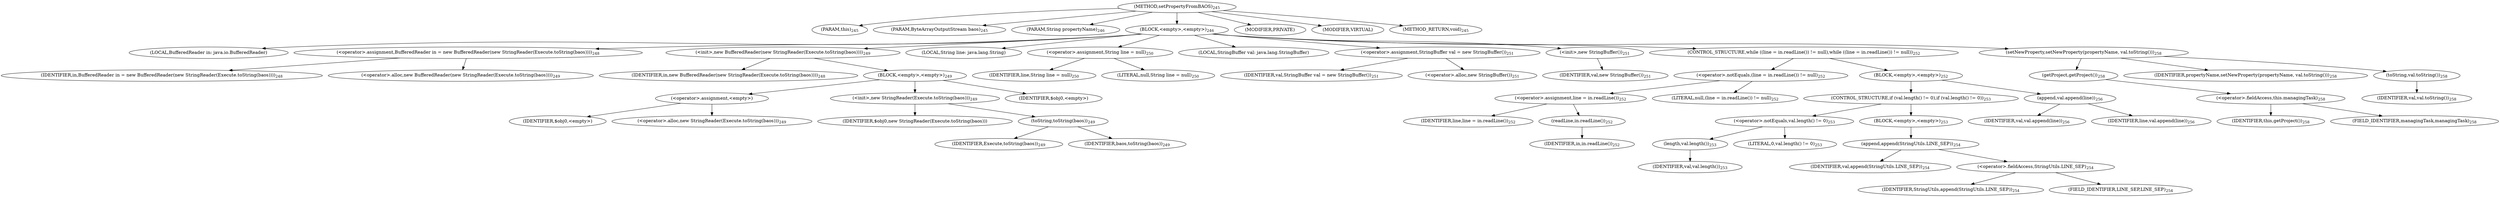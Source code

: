 digraph "setPropertyFromBAOS" {  
"230" [label = <(METHOD,setPropertyFromBAOS)<SUB>245</SUB>> ]
"231" [label = <(PARAM,this)<SUB>245</SUB>> ]
"232" [label = <(PARAM,ByteArrayOutputStream baos)<SUB>245</SUB>> ]
"233" [label = <(PARAM,String propertyName)<SUB>246</SUB>> ]
"234" [label = <(BLOCK,&lt;empty&gt;,&lt;empty&gt;)<SUB>246</SUB>> ]
"22" [label = <(LOCAL,BufferedReader in: java.io.BufferedReader)> ]
"235" [label = <(&lt;operator&gt;.assignment,BufferedReader in = new BufferedReader(new StringReader(Execute.toString(baos))))<SUB>248</SUB>> ]
"236" [label = <(IDENTIFIER,in,BufferedReader in = new BufferedReader(new StringReader(Execute.toString(baos))))<SUB>248</SUB>> ]
"237" [label = <(&lt;operator&gt;.alloc,new BufferedReader(new StringReader(Execute.toString(baos))))<SUB>249</SUB>> ]
"238" [label = <(&lt;init&gt;,new BufferedReader(new StringReader(Execute.toString(baos))))<SUB>249</SUB>> ]
"21" [label = <(IDENTIFIER,in,new BufferedReader(new StringReader(Execute.toString(baos))))<SUB>248</SUB>> ]
"239" [label = <(BLOCK,&lt;empty&gt;,&lt;empty&gt;)<SUB>249</SUB>> ]
"240" [label = <(&lt;operator&gt;.assignment,&lt;empty&gt;)> ]
"241" [label = <(IDENTIFIER,$obj0,&lt;empty&gt;)> ]
"242" [label = <(&lt;operator&gt;.alloc,new StringReader(Execute.toString(baos)))<SUB>249</SUB>> ]
"243" [label = <(&lt;init&gt;,new StringReader(Execute.toString(baos)))<SUB>249</SUB>> ]
"244" [label = <(IDENTIFIER,$obj0,new StringReader(Execute.toString(baos)))> ]
"245" [label = <(toString,toString(baos))<SUB>249</SUB>> ]
"246" [label = <(IDENTIFIER,Execute,toString(baos))<SUB>249</SUB>> ]
"247" [label = <(IDENTIFIER,baos,toString(baos))<SUB>249</SUB>> ]
"248" [label = <(IDENTIFIER,$obj0,&lt;empty&gt;)> ]
"249" [label = <(LOCAL,String line: java.lang.String)> ]
"250" [label = <(&lt;operator&gt;.assignment,String line = null)<SUB>250</SUB>> ]
"251" [label = <(IDENTIFIER,line,String line = null)<SUB>250</SUB>> ]
"252" [label = <(LITERAL,null,String line = null)<SUB>250</SUB>> ]
"24" [label = <(LOCAL,StringBuffer val: java.lang.StringBuffer)> ]
"253" [label = <(&lt;operator&gt;.assignment,StringBuffer val = new StringBuffer())<SUB>251</SUB>> ]
"254" [label = <(IDENTIFIER,val,StringBuffer val = new StringBuffer())<SUB>251</SUB>> ]
"255" [label = <(&lt;operator&gt;.alloc,new StringBuffer())<SUB>251</SUB>> ]
"256" [label = <(&lt;init&gt;,new StringBuffer())<SUB>251</SUB>> ]
"23" [label = <(IDENTIFIER,val,new StringBuffer())<SUB>251</SUB>> ]
"257" [label = <(CONTROL_STRUCTURE,while ((line = in.readLine()) != null),while ((line = in.readLine()) != null))<SUB>252</SUB>> ]
"258" [label = <(&lt;operator&gt;.notEquals,(line = in.readLine()) != null)<SUB>252</SUB>> ]
"259" [label = <(&lt;operator&gt;.assignment,line = in.readLine())<SUB>252</SUB>> ]
"260" [label = <(IDENTIFIER,line,line = in.readLine())<SUB>252</SUB>> ]
"261" [label = <(readLine,in.readLine())<SUB>252</SUB>> ]
"262" [label = <(IDENTIFIER,in,in.readLine())<SUB>252</SUB>> ]
"263" [label = <(LITERAL,null,(line = in.readLine()) != null)<SUB>252</SUB>> ]
"264" [label = <(BLOCK,&lt;empty&gt;,&lt;empty&gt;)<SUB>252</SUB>> ]
"265" [label = <(CONTROL_STRUCTURE,if (val.length() != 0),if (val.length() != 0))<SUB>253</SUB>> ]
"266" [label = <(&lt;operator&gt;.notEquals,val.length() != 0)<SUB>253</SUB>> ]
"267" [label = <(length,val.length())<SUB>253</SUB>> ]
"268" [label = <(IDENTIFIER,val,val.length())<SUB>253</SUB>> ]
"269" [label = <(LITERAL,0,val.length() != 0)<SUB>253</SUB>> ]
"270" [label = <(BLOCK,&lt;empty&gt;,&lt;empty&gt;)<SUB>253</SUB>> ]
"271" [label = <(append,append(StringUtils.LINE_SEP))<SUB>254</SUB>> ]
"272" [label = <(IDENTIFIER,val,append(StringUtils.LINE_SEP))<SUB>254</SUB>> ]
"273" [label = <(&lt;operator&gt;.fieldAccess,StringUtils.LINE_SEP)<SUB>254</SUB>> ]
"274" [label = <(IDENTIFIER,StringUtils,append(StringUtils.LINE_SEP))<SUB>254</SUB>> ]
"275" [label = <(FIELD_IDENTIFIER,LINE_SEP,LINE_SEP)<SUB>254</SUB>> ]
"276" [label = <(append,val.append(line))<SUB>256</SUB>> ]
"277" [label = <(IDENTIFIER,val,val.append(line))<SUB>256</SUB>> ]
"278" [label = <(IDENTIFIER,line,val.append(line))<SUB>256</SUB>> ]
"279" [label = <(setNewProperty,setNewProperty(propertyName, val.toString()))<SUB>258</SUB>> ]
"280" [label = <(getProject,getProject())<SUB>258</SUB>> ]
"281" [label = <(&lt;operator&gt;.fieldAccess,this.managingTask)<SUB>258</SUB>> ]
"282" [label = <(IDENTIFIER,this,getProject())<SUB>258</SUB>> ]
"283" [label = <(FIELD_IDENTIFIER,managingTask,managingTask)<SUB>258</SUB>> ]
"284" [label = <(IDENTIFIER,propertyName,setNewProperty(propertyName, val.toString()))<SUB>258</SUB>> ]
"285" [label = <(toString,val.toString())<SUB>258</SUB>> ]
"286" [label = <(IDENTIFIER,val,val.toString())<SUB>258</SUB>> ]
"287" [label = <(MODIFIER,PRIVATE)> ]
"288" [label = <(MODIFIER,VIRTUAL)> ]
"289" [label = <(METHOD_RETURN,void)<SUB>245</SUB>> ]
  "230" -> "231" 
  "230" -> "232" 
  "230" -> "233" 
  "230" -> "234" 
  "230" -> "287" 
  "230" -> "288" 
  "230" -> "289" 
  "234" -> "22" 
  "234" -> "235" 
  "234" -> "238" 
  "234" -> "249" 
  "234" -> "250" 
  "234" -> "24" 
  "234" -> "253" 
  "234" -> "256" 
  "234" -> "257" 
  "234" -> "279" 
  "235" -> "236" 
  "235" -> "237" 
  "238" -> "21" 
  "238" -> "239" 
  "239" -> "240" 
  "239" -> "243" 
  "239" -> "248" 
  "240" -> "241" 
  "240" -> "242" 
  "243" -> "244" 
  "243" -> "245" 
  "245" -> "246" 
  "245" -> "247" 
  "250" -> "251" 
  "250" -> "252" 
  "253" -> "254" 
  "253" -> "255" 
  "256" -> "23" 
  "257" -> "258" 
  "257" -> "264" 
  "258" -> "259" 
  "258" -> "263" 
  "259" -> "260" 
  "259" -> "261" 
  "261" -> "262" 
  "264" -> "265" 
  "264" -> "276" 
  "265" -> "266" 
  "265" -> "270" 
  "266" -> "267" 
  "266" -> "269" 
  "267" -> "268" 
  "270" -> "271" 
  "271" -> "272" 
  "271" -> "273" 
  "273" -> "274" 
  "273" -> "275" 
  "276" -> "277" 
  "276" -> "278" 
  "279" -> "280" 
  "279" -> "284" 
  "279" -> "285" 
  "280" -> "281" 
  "281" -> "282" 
  "281" -> "283" 
  "285" -> "286" 
}
